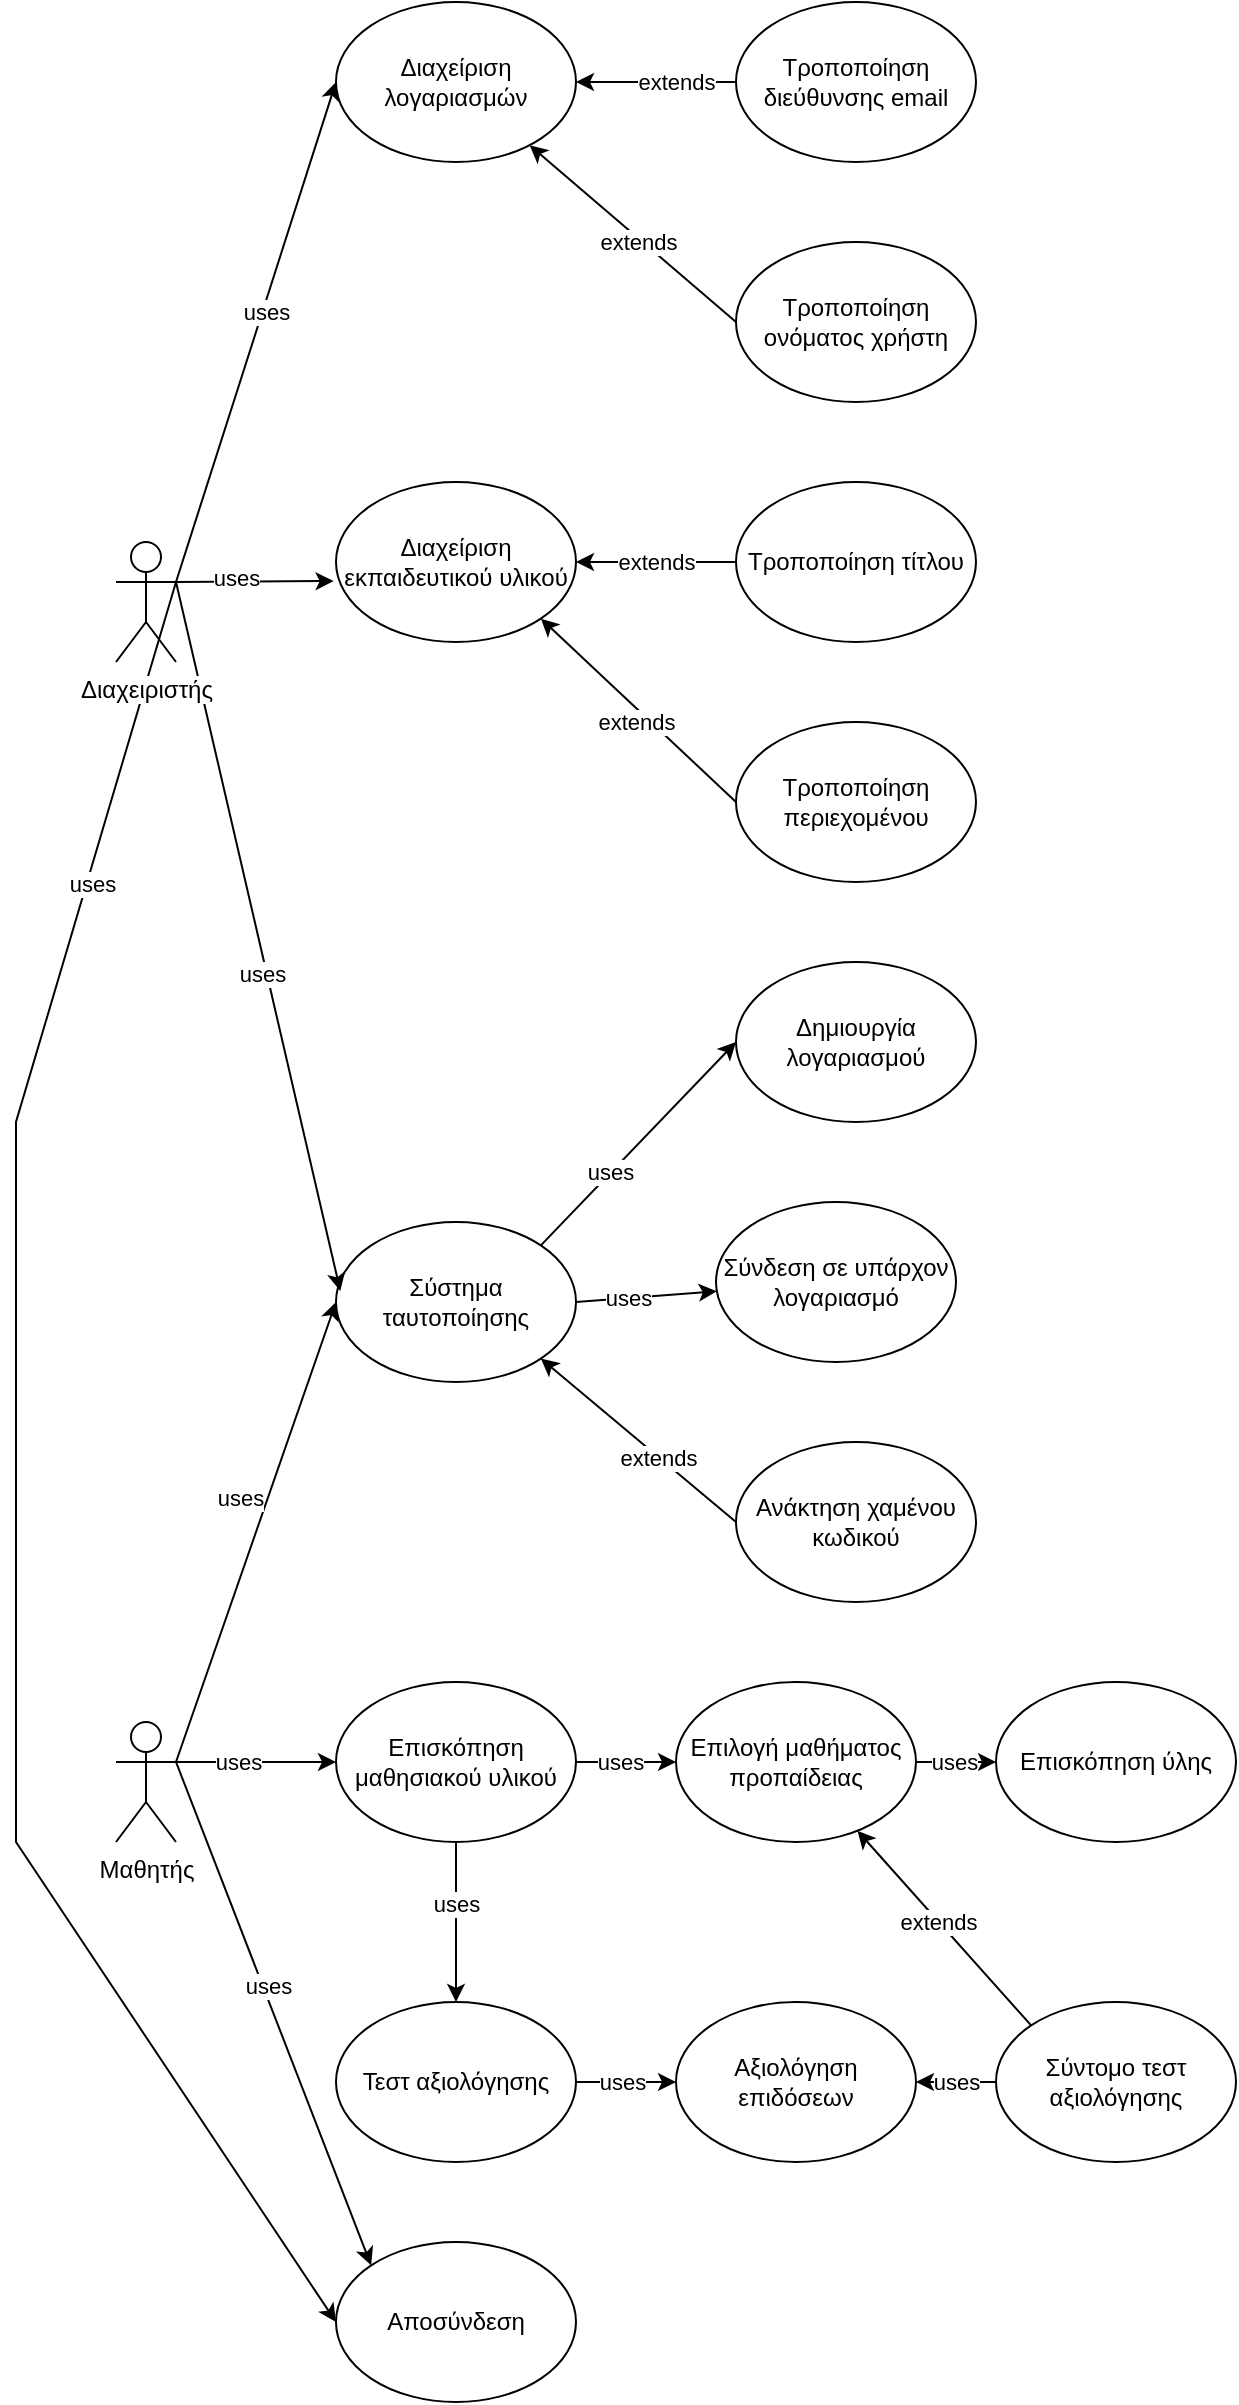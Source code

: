 <mxfile version="13.3.5" type="device"><diagram id="96KqE7tQYUorBttfppuA" name="Page-1"><mxGraphModel dx="2012" dy="1804" grid="1" gridSize="10" guides="1" tooltips="1" connect="1" arrows="1" fold="1" page="1" pageScale="1" pageWidth="827" pageHeight="1169" math="0" shadow="0"><root><mxCell id="0"/><mxCell id="1" parent="0"/><mxCell id="q3tOTWvk4sa32DJB_Pnv-6" style="rounded=0;orthogonalLoop=1;jettySize=auto;html=1;exitX=1;exitY=0.333;exitDx=0;exitDy=0;exitPerimeter=0;entryX=0;entryY=0.5;entryDx=0;entryDy=0;" edge="1" parent="1" source="q3tOTWvk4sa32DJB_Pnv-1" target="q3tOTWvk4sa32DJB_Pnv-5"><mxGeometry relative="1" as="geometry"/></mxCell><mxCell id="q3tOTWvk4sa32DJB_Pnv-7" value="uses" style="edgeLabel;html=1;align=center;verticalAlign=middle;resizable=0;points=[];" vertex="1" connectable="0" parent="q3tOTWvk4sa32DJB_Pnv-6"><mxGeometry x="0.18" y="-1" relative="1" as="geometry"><mxPoint x="-16.76" y="2.57" as="offset"/></mxGeometry></mxCell><mxCell id="q3tOTWvk4sa32DJB_Pnv-15" style="edgeStyle=none;rounded=0;orthogonalLoop=1;jettySize=auto;html=1;exitX=1;exitY=0.333;exitDx=0;exitDy=0;exitPerimeter=0;entryX=0;entryY=0.5;entryDx=0;entryDy=0;" edge="1" parent="1" source="q3tOTWvk4sa32DJB_Pnv-1" target="q3tOTWvk4sa32DJB_Pnv-14"><mxGeometry relative="1" as="geometry"/></mxCell><mxCell id="q3tOTWvk4sa32DJB_Pnv-25" value="uses" style="edgeLabel;html=1;align=center;verticalAlign=middle;resizable=0;points=[];" vertex="1" connectable="0" parent="q3tOTWvk4sa32DJB_Pnv-15"><mxGeometry x="-0.232" relative="1" as="geometry"><mxPoint as="offset"/></mxGeometry></mxCell><mxCell id="q3tOTWvk4sa32DJB_Pnv-27" style="edgeStyle=none;rounded=0;orthogonalLoop=1;jettySize=auto;html=1;exitX=1;exitY=0.333;exitDx=0;exitDy=0;exitPerimeter=0;entryX=0;entryY=0;entryDx=0;entryDy=0;" edge="1" parent="1" source="q3tOTWvk4sa32DJB_Pnv-1" target="q3tOTWvk4sa32DJB_Pnv-26"><mxGeometry relative="1" as="geometry"/></mxCell><mxCell id="q3tOTWvk4sa32DJB_Pnv-28" value="uses" style="edgeLabel;html=1;align=center;verticalAlign=middle;resizable=0;points=[];" vertex="1" connectable="0" parent="q3tOTWvk4sa32DJB_Pnv-27"><mxGeometry x="-0.108" y="2" relative="1" as="geometry"><mxPoint as="offset"/></mxGeometry></mxCell><mxCell id="q3tOTWvk4sa32DJB_Pnv-1" value="Μαθητής" style="shape=umlActor;verticalLabelPosition=bottom;labelBackgroundColor=#ffffff;verticalAlign=top;html=1;outlineConnect=0;" vertex="1" parent="1"><mxGeometry x="-30" y="300" width="30" height="60" as="geometry"/></mxCell><mxCell id="q3tOTWvk4sa32DJB_Pnv-10" style="edgeStyle=none;rounded=0;orthogonalLoop=1;jettySize=auto;html=1;exitX=1;exitY=0;exitDx=0;exitDy=0;entryX=0;entryY=0.5;entryDx=0;entryDy=0;" edge="1" parent="1" source="q3tOTWvk4sa32DJB_Pnv-5" target="q3tOTWvk4sa32DJB_Pnv-8"><mxGeometry relative="1" as="geometry"/></mxCell><mxCell id="q3tOTWvk4sa32DJB_Pnv-12" value="uses" style="edgeLabel;html=1;align=center;verticalAlign=middle;resizable=0;points=[];" vertex="1" connectable="0" parent="q3tOTWvk4sa32DJB_Pnv-10"><mxGeometry x="-0.293" relative="1" as="geometry"><mxPoint y="-1" as="offset"/></mxGeometry></mxCell><mxCell id="q3tOTWvk4sa32DJB_Pnv-11" style="edgeStyle=none;rounded=0;orthogonalLoop=1;jettySize=auto;html=1;exitX=1;exitY=0.5;exitDx=0;exitDy=0;" edge="1" parent="1" source="q3tOTWvk4sa32DJB_Pnv-5" target="q3tOTWvk4sa32DJB_Pnv-9"><mxGeometry relative="1" as="geometry"/></mxCell><mxCell id="q3tOTWvk4sa32DJB_Pnv-13" value="uses" style="edgeLabel;html=1;align=center;verticalAlign=middle;resizable=0;points=[];" vertex="1" connectable="0" parent="q3tOTWvk4sa32DJB_Pnv-11"><mxGeometry x="-0.283" relative="1" as="geometry"><mxPoint as="offset"/></mxGeometry></mxCell><mxCell id="q3tOTWvk4sa32DJB_Pnv-5" value="Σύστημα ταυτοποίησης" style="ellipse;whiteSpace=wrap;html=1;" vertex="1" parent="1"><mxGeometry x="80" y="50" width="120" height="80" as="geometry"/></mxCell><mxCell id="q3tOTWvk4sa32DJB_Pnv-8" value="Δημιουργία λογαριασμού" style="ellipse;whiteSpace=wrap;html=1;" vertex="1" parent="1"><mxGeometry x="280" y="-80" width="120" height="80" as="geometry"/></mxCell><mxCell id="q3tOTWvk4sa32DJB_Pnv-9" value="Σύνδεση σε υπάρχον λογαριασμό" style="ellipse;whiteSpace=wrap;html=1;" vertex="1" parent="1"><mxGeometry x="270" y="40" width="120" height="80" as="geometry"/></mxCell><mxCell id="q3tOTWvk4sa32DJB_Pnv-17" style="edgeStyle=none;rounded=0;orthogonalLoop=1;jettySize=auto;html=1;exitX=1;exitY=0.5;exitDx=0;exitDy=0;" edge="1" parent="1" source="q3tOTWvk4sa32DJB_Pnv-14" target="q3tOTWvk4sa32DJB_Pnv-16"><mxGeometry relative="1" as="geometry"/></mxCell><mxCell id="q3tOTWvk4sa32DJB_Pnv-18" value="uses" style="edgeLabel;html=1;align=center;verticalAlign=middle;resizable=0;points=[];" vertex="1" connectable="0" parent="q3tOTWvk4sa32DJB_Pnv-17"><mxGeometry x="-0.463" relative="1" as="geometry"><mxPoint x="8.33" as="offset"/></mxGeometry></mxCell><mxCell id="q3tOTWvk4sa32DJB_Pnv-33" style="edgeStyle=none;rounded=0;orthogonalLoop=1;jettySize=auto;html=1;exitX=0.5;exitY=1;exitDx=0;exitDy=0;entryX=0.5;entryY=0;entryDx=0;entryDy=0;" edge="1" parent="1" source="q3tOTWvk4sa32DJB_Pnv-14" target="q3tOTWvk4sa32DJB_Pnv-32"><mxGeometry relative="1" as="geometry"/></mxCell><mxCell id="q3tOTWvk4sa32DJB_Pnv-34" value="uses" style="edgeLabel;html=1;align=center;verticalAlign=middle;resizable=0;points=[];" vertex="1" connectable="0" parent="q3tOTWvk4sa32DJB_Pnv-33"><mxGeometry x="-0.323" y="-1" relative="1" as="geometry"><mxPoint x="1" y="3.33" as="offset"/></mxGeometry></mxCell><mxCell id="q3tOTWvk4sa32DJB_Pnv-14" value="Επισκόπηση μαθησιακού υλικού" style="ellipse;whiteSpace=wrap;html=1;" vertex="1" parent="1"><mxGeometry x="80" y="280" width="120" height="80" as="geometry"/></mxCell><mxCell id="q3tOTWvk4sa32DJB_Pnv-23" style="edgeStyle=none;rounded=0;orthogonalLoop=1;jettySize=auto;html=1;exitX=1;exitY=0.5;exitDx=0;exitDy=0;entryX=0;entryY=0.5;entryDx=0;entryDy=0;" edge="1" parent="1" source="q3tOTWvk4sa32DJB_Pnv-16" target="q3tOTWvk4sa32DJB_Pnv-22"><mxGeometry relative="1" as="geometry"/></mxCell><mxCell id="q3tOTWvk4sa32DJB_Pnv-24" value="uses" style="edgeLabel;html=1;align=center;verticalAlign=middle;resizable=0;points=[];" vertex="1" connectable="0" parent="q3tOTWvk4sa32DJB_Pnv-23"><mxGeometry x="-0.357" relative="1" as="geometry"><mxPoint x="5.33" y="-8.882e-16" as="offset"/></mxGeometry></mxCell><mxCell id="q3tOTWvk4sa32DJB_Pnv-16" value="Επιλογή μαθήματος προπαίδειας" style="ellipse;whiteSpace=wrap;html=1;" vertex="1" parent="1"><mxGeometry x="250" y="280" width="120" height="80" as="geometry"/></mxCell><mxCell id="q3tOTWvk4sa32DJB_Pnv-20" style="edgeStyle=none;rounded=0;orthogonalLoop=1;jettySize=auto;html=1;exitX=0;exitY=0;exitDx=0;exitDy=0;" edge="1" parent="1" source="q3tOTWvk4sa32DJB_Pnv-19" target="q3tOTWvk4sa32DJB_Pnv-16"><mxGeometry relative="1" as="geometry"/></mxCell><mxCell id="q3tOTWvk4sa32DJB_Pnv-21" value="extends" style="edgeLabel;html=1;align=center;verticalAlign=middle;resizable=0;points=[];" vertex="1" connectable="0" parent="q3tOTWvk4sa32DJB_Pnv-20"><mxGeometry x="-0.533" y="1" relative="1" as="geometry"><mxPoint x="-25.79" y="-29.38" as="offset"/></mxGeometry></mxCell><mxCell id="q3tOTWvk4sa32DJB_Pnv-38" style="edgeStyle=none;rounded=0;orthogonalLoop=1;jettySize=auto;html=1;exitX=0;exitY=0.5;exitDx=0;exitDy=0;entryX=1;entryY=0.5;entryDx=0;entryDy=0;" edge="1" parent="1" source="q3tOTWvk4sa32DJB_Pnv-19" target="q3tOTWvk4sa32DJB_Pnv-36"><mxGeometry relative="1" as="geometry"/></mxCell><mxCell id="q3tOTWvk4sa32DJB_Pnv-40" value="uses" style="edgeLabel;html=1;align=center;verticalAlign=middle;resizable=0;points=[];" vertex="1" connectable="0" parent="q3tOTWvk4sa32DJB_Pnv-38"><mxGeometry x="-0.324" y="-2" relative="1" as="geometry"><mxPoint x="-6.67" y="2" as="offset"/></mxGeometry></mxCell><mxCell id="q3tOTWvk4sa32DJB_Pnv-19" value="Σύντομο τεστ αξιολόγησης" style="ellipse;whiteSpace=wrap;html=1;" vertex="1" parent="1"><mxGeometry x="410" y="440" width="120" height="80" as="geometry"/></mxCell><mxCell id="q3tOTWvk4sa32DJB_Pnv-22" value="Επισκόπηση ύλης" style="ellipse;whiteSpace=wrap;html=1;" vertex="1" parent="1"><mxGeometry x="410" y="280" width="120" height="80" as="geometry"/></mxCell><mxCell id="q3tOTWvk4sa32DJB_Pnv-26" value="Αποσύνδεση" style="ellipse;whiteSpace=wrap;html=1;" vertex="1" parent="1"><mxGeometry x="80" y="560" width="120" height="80" as="geometry"/></mxCell><mxCell id="q3tOTWvk4sa32DJB_Pnv-30" style="edgeStyle=none;rounded=0;orthogonalLoop=1;jettySize=auto;html=1;exitX=0;exitY=0.5;exitDx=0;exitDy=0;entryX=1;entryY=1;entryDx=0;entryDy=0;" edge="1" parent="1" source="q3tOTWvk4sa32DJB_Pnv-29" target="q3tOTWvk4sa32DJB_Pnv-5"><mxGeometry relative="1" as="geometry"/></mxCell><mxCell id="q3tOTWvk4sa32DJB_Pnv-31" value="extends" style="edgeLabel;html=1;align=center;verticalAlign=middle;resizable=0;points=[];" vertex="1" connectable="0" parent="q3tOTWvk4sa32DJB_Pnv-30"><mxGeometry x="-0.195" y="1" relative="1" as="geometry"><mxPoint as="offset"/></mxGeometry></mxCell><mxCell id="q3tOTWvk4sa32DJB_Pnv-29" value="Ανάκτηση χαμένου κωδικού" style="ellipse;whiteSpace=wrap;html=1;" vertex="1" parent="1"><mxGeometry x="280" y="160" width="120" height="80" as="geometry"/></mxCell><mxCell id="q3tOTWvk4sa32DJB_Pnv-37" style="edgeStyle=none;rounded=0;orthogonalLoop=1;jettySize=auto;html=1;exitX=1;exitY=0.5;exitDx=0;exitDy=0;entryX=0;entryY=0.5;entryDx=0;entryDy=0;" edge="1" parent="1" source="q3tOTWvk4sa32DJB_Pnv-32" target="q3tOTWvk4sa32DJB_Pnv-36"><mxGeometry relative="1" as="geometry"/></mxCell><mxCell id="q3tOTWvk4sa32DJB_Pnv-39" value="uses" style="edgeLabel;html=1;align=center;verticalAlign=middle;resizable=0;points=[];" vertex="1" connectable="0" parent="q3tOTWvk4sa32DJB_Pnv-37"><mxGeometry x="-0.349" y="-1" relative="1" as="geometry"><mxPoint x="6.67" y="-1" as="offset"/></mxGeometry></mxCell><mxCell id="q3tOTWvk4sa32DJB_Pnv-32" value="Τεστ αξιολόγησης" style="ellipse;whiteSpace=wrap;html=1;" vertex="1" parent="1"><mxGeometry x="80" y="440" width="120" height="80" as="geometry"/></mxCell><mxCell id="q3tOTWvk4sa32DJB_Pnv-36" value="Αξιολόγηση επιδόσεων" style="ellipse;whiteSpace=wrap;html=1;" vertex="1" parent="1"><mxGeometry x="250" y="440" width="120" height="80" as="geometry"/></mxCell><mxCell id="q3tOTWvk4sa32DJB_Pnv-46" style="edgeStyle=none;rounded=0;orthogonalLoop=1;jettySize=auto;html=1;exitX=1;exitY=0.333;exitDx=0;exitDy=0;exitPerimeter=0;entryX=0.018;entryY=0.431;entryDx=0;entryDy=0;entryPerimeter=0;" edge="1" parent="1" source="q3tOTWvk4sa32DJB_Pnv-43" target="q3tOTWvk4sa32DJB_Pnv-5"><mxGeometry relative="1" as="geometry"/></mxCell><mxCell id="q3tOTWvk4sa32DJB_Pnv-61" value="uses" style="edgeLabel;html=1;align=center;verticalAlign=middle;resizable=0;points=[];" vertex="1" connectable="0" parent="q3tOTWvk4sa32DJB_Pnv-46"><mxGeometry x="0.099" y="-2" relative="1" as="geometry"><mxPoint as="offset"/></mxGeometry></mxCell><mxCell id="q3tOTWvk4sa32DJB_Pnv-49" style="edgeStyle=none;rounded=0;orthogonalLoop=1;jettySize=auto;html=1;exitX=1;exitY=0.333;exitDx=0;exitDy=0;exitPerimeter=0;entryX=-0.01;entryY=0.619;entryDx=0;entryDy=0;entryPerimeter=0;" edge="1" parent="1" source="q3tOTWvk4sa32DJB_Pnv-43" target="q3tOTWvk4sa32DJB_Pnv-47"><mxGeometry relative="1" as="geometry"/></mxCell><mxCell id="q3tOTWvk4sa32DJB_Pnv-60" value="uses" style="edgeLabel;html=1;align=center;verticalAlign=middle;resizable=0;points=[];" vertex="1" connectable="0" parent="q3tOTWvk4sa32DJB_Pnv-49"><mxGeometry x="-0.395" y="2" relative="1" as="geometry"><mxPoint x="5.85" as="offset"/></mxGeometry></mxCell><mxCell id="q3tOTWvk4sa32DJB_Pnv-50" style="edgeStyle=none;rounded=0;orthogonalLoop=1;jettySize=auto;html=1;exitX=1;exitY=0.333;exitDx=0;exitDy=0;exitPerimeter=0;entryX=0;entryY=0.5;entryDx=0;entryDy=0;" edge="1" parent="1" source="q3tOTWvk4sa32DJB_Pnv-43" target="q3tOTWvk4sa32DJB_Pnv-48"><mxGeometry relative="1" as="geometry"/></mxCell><mxCell id="q3tOTWvk4sa32DJB_Pnv-59" value="uses" style="edgeLabel;html=1;align=center;verticalAlign=middle;resizable=0;points=[];" vertex="1" connectable="0" parent="q3tOTWvk4sa32DJB_Pnv-50"><mxGeometry x="0.087" y="-1" relative="1" as="geometry"><mxPoint as="offset"/></mxGeometry></mxCell><mxCell id="q3tOTWvk4sa32DJB_Pnv-70" style="edgeStyle=none;rounded=0;orthogonalLoop=1;jettySize=auto;html=1;exitX=1;exitY=0.333;exitDx=0;exitDy=0;exitPerimeter=0;entryX=0;entryY=0.5;entryDx=0;entryDy=0;" edge="1" parent="1" source="q3tOTWvk4sa32DJB_Pnv-43" target="q3tOTWvk4sa32DJB_Pnv-26"><mxGeometry relative="1" as="geometry"><Array as="points"><mxPoint x="-80"/><mxPoint x="-80" y="360"/></Array></mxGeometry></mxCell><mxCell id="q3tOTWvk4sa32DJB_Pnv-71" value="uses" style="edgeLabel;html=1;align=center;verticalAlign=middle;resizable=0;points=[];" vertex="1" connectable="0" parent="q3tOTWvk4sa32DJB_Pnv-70"><mxGeometry x="-0.662" y="2" relative="1" as="geometry"><mxPoint as="offset"/></mxGeometry></mxCell><mxCell id="q3tOTWvk4sa32DJB_Pnv-43" value="Διαχειριστής" style="shape=umlActor;verticalLabelPosition=bottom;labelBackgroundColor=#ffffff;verticalAlign=top;html=1;outlineConnect=0;" vertex="1" parent="1"><mxGeometry x="-30" y="-290" width="30" height="60" as="geometry"/></mxCell><mxCell id="q3tOTWvk4sa32DJB_Pnv-47" value="Διαχείριση εκπαιδευτικού υλικού" style="ellipse;whiteSpace=wrap;html=1;" vertex="1" parent="1"><mxGeometry x="80" y="-320" width="120" height="80" as="geometry"/></mxCell><mxCell id="q3tOTWvk4sa32DJB_Pnv-48" value="Διαχείριση λογαριασμών" style="ellipse;whiteSpace=wrap;html=1;" vertex="1" parent="1"><mxGeometry x="80" y="-560" width="120" height="80" as="geometry"/></mxCell><mxCell id="q3tOTWvk4sa32DJB_Pnv-57" style="edgeStyle=none;rounded=0;orthogonalLoop=1;jettySize=auto;html=1;exitX=0;exitY=0.5;exitDx=0;exitDy=0;" edge="1" parent="1" source="q3tOTWvk4sa32DJB_Pnv-51" target="q3tOTWvk4sa32DJB_Pnv-47"><mxGeometry relative="1" as="geometry"/></mxCell><mxCell id="q3tOTWvk4sa32DJB_Pnv-65" value="extends" style="edgeLabel;html=1;align=center;verticalAlign=middle;resizable=0;points=[];" vertex="1" connectable="0" parent="q3tOTWvk4sa32DJB_Pnv-57"><mxGeometry x="0.362" y="-3" relative="1" as="geometry"><mxPoint x="14.17" y="3" as="offset"/></mxGeometry></mxCell><mxCell id="q3tOTWvk4sa32DJB_Pnv-51" value="Τροποποίηση τίτλου" style="ellipse;whiteSpace=wrap;html=1;" vertex="1" parent="1"><mxGeometry x="280" y="-320" width="120" height="80" as="geometry"/></mxCell><mxCell id="q3tOTWvk4sa32DJB_Pnv-58" style="edgeStyle=none;rounded=0;orthogonalLoop=1;jettySize=auto;html=1;exitX=0;exitY=0.5;exitDx=0;exitDy=0;entryX=1;entryY=1;entryDx=0;entryDy=0;" edge="1" parent="1" source="q3tOTWvk4sa32DJB_Pnv-52" target="q3tOTWvk4sa32DJB_Pnv-47"><mxGeometry relative="1" as="geometry"/></mxCell><mxCell id="q3tOTWvk4sa32DJB_Pnv-67" value="extends" style="edgeLabel;html=1;align=center;verticalAlign=middle;resizable=0;points=[];" vertex="1" connectable="0" parent="q3tOTWvk4sa32DJB_Pnv-58"><mxGeometry x="0.216" y="1" relative="1" as="geometry"><mxPoint x="10.19" y="15.2" as="offset"/></mxGeometry></mxCell><mxCell id="q3tOTWvk4sa32DJB_Pnv-52" value="Τροποποίηση περιεχομένου" style="ellipse;whiteSpace=wrap;html=1;" vertex="1" parent="1"><mxGeometry x="280" y="-200" width="120" height="80" as="geometry"/></mxCell><mxCell id="q3tOTWvk4sa32DJB_Pnv-55" style="edgeStyle=none;rounded=0;orthogonalLoop=1;jettySize=auto;html=1;exitX=0;exitY=0.5;exitDx=0;exitDy=0;entryX=1;entryY=0.5;entryDx=0;entryDy=0;" edge="1" parent="1" source="q3tOTWvk4sa32DJB_Pnv-53" target="q3tOTWvk4sa32DJB_Pnv-48"><mxGeometry relative="1" as="geometry"/></mxCell><mxCell id="q3tOTWvk4sa32DJB_Pnv-62" value="extends" style="edgeLabel;html=1;align=center;verticalAlign=middle;resizable=0;points=[];" vertex="1" connectable="0" parent="q3tOTWvk4sa32DJB_Pnv-55"><mxGeometry x="-0.442" relative="1" as="geometry"><mxPoint x="-7.5" as="offset"/></mxGeometry></mxCell><mxCell id="q3tOTWvk4sa32DJB_Pnv-53" value="Τροποποίηση διεύθυνσης email" style="ellipse;whiteSpace=wrap;html=1;" vertex="1" parent="1"><mxGeometry x="280" y="-560" width="120" height="80" as="geometry"/></mxCell><mxCell id="q3tOTWvk4sa32DJB_Pnv-56" style="edgeStyle=none;rounded=0;orthogonalLoop=1;jettySize=auto;html=1;exitX=0;exitY=0.5;exitDx=0;exitDy=0;" edge="1" parent="1" source="q3tOTWvk4sa32DJB_Pnv-54" target="q3tOTWvk4sa32DJB_Pnv-48"><mxGeometry relative="1" as="geometry"/></mxCell><mxCell id="q3tOTWvk4sa32DJB_Pnv-64" value="extends" style="edgeLabel;html=1;align=center;verticalAlign=middle;resizable=0;points=[];" vertex="1" connectable="0" parent="q3tOTWvk4sa32DJB_Pnv-56"><mxGeometry x="0.221" y="2" relative="1" as="geometry"><mxPoint x="14.57" y="12.71" as="offset"/></mxGeometry></mxCell><mxCell id="q3tOTWvk4sa32DJB_Pnv-54" value="Τροποποίηση ονόματος χρήστη" style="ellipse;whiteSpace=wrap;html=1;" vertex="1" parent="1"><mxGeometry x="280" y="-440" width="120" height="80" as="geometry"/></mxCell></root></mxGraphModel></diagram></mxfile>